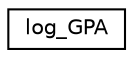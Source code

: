 digraph "Graphical Class Hierarchy"
{
 // INTERACTIVE_SVG=YES
  edge [fontname="Helvetica",fontsize="10",labelfontname="Helvetica",labelfontsize="10"];
  node [fontname="Helvetica",fontsize="10",shape=record];
  rankdir="LR";
  Node1 [label="log_GPA",height=0.2,width=0.4,color="black", fillcolor="white", style="filled",URL="$structlog__GPA.html"];
}
